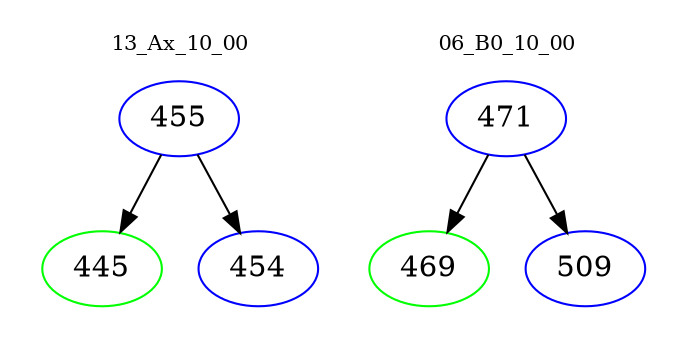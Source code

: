 digraph{
subgraph cluster_0 {
color = white
label = "13_Ax_10_00";
fontsize=10;
T0_455 [label="455", color="blue"]
T0_455 -> T0_445 [color="black"]
T0_445 [label="445", color="green"]
T0_455 -> T0_454 [color="black"]
T0_454 [label="454", color="blue"]
}
subgraph cluster_1 {
color = white
label = "06_B0_10_00";
fontsize=10;
T1_471 [label="471", color="blue"]
T1_471 -> T1_469 [color="black"]
T1_469 [label="469", color="green"]
T1_471 -> T1_509 [color="black"]
T1_509 [label="509", color="blue"]
}
}
